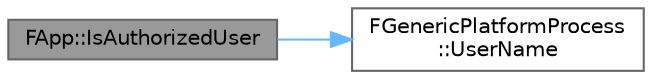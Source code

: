 digraph "FApp::IsAuthorizedUser"
{
 // INTERACTIVE_SVG=YES
 // LATEX_PDF_SIZE
  bgcolor="transparent";
  edge [fontname=Helvetica,fontsize=10,labelfontname=Helvetica,labelfontsize=10];
  node [fontname=Helvetica,fontsize=10,shape=box,height=0.2,width=0.4];
  rankdir="LR";
  Node1 [id="Node000001",label="FApp::IsAuthorizedUser",height=0.2,width=0.4,color="gray40", fillcolor="grey60", style="filled", fontcolor="black",tooltip="Check whether the specified user is authorized to interact with this session."];
  Node1 -> Node2 [id="edge1_Node000001_Node000002",color="steelblue1",style="solid",tooltip=" "];
  Node2 [id="Node000002",label="FGenericPlatformProcess\l::UserName",height=0.2,width=0.4,color="grey40", fillcolor="white", style="filled",URL="$d6/d6d/structFGenericPlatformProcess.html#a55c72e0be2836a81ee43dde48e7f5528",tooltip="Get user name."];
}
